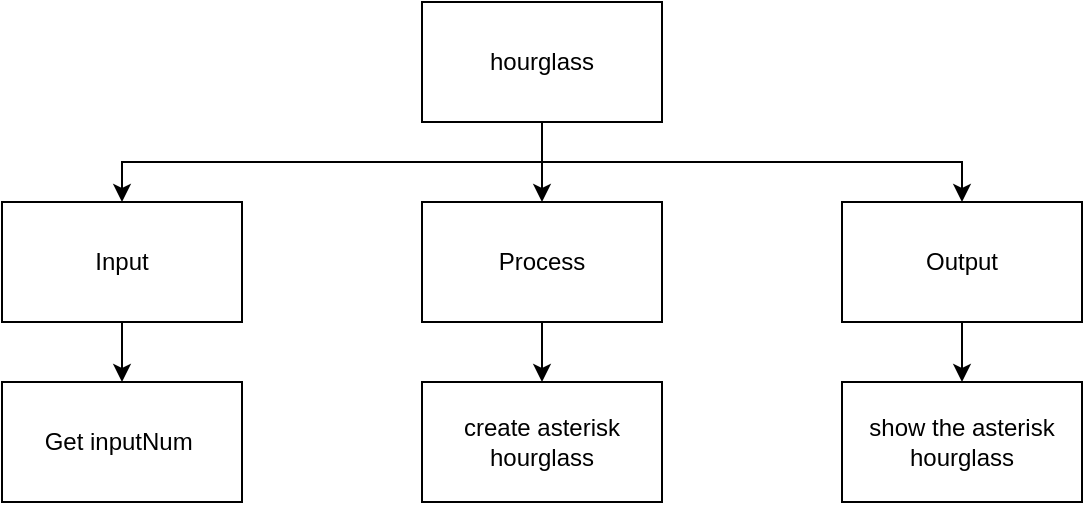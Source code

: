<mxfile>
    <diagram id="GU0yTGsqGAj9W7Wghjxu" name="Page-1">
        <mxGraphModel dx="1074" dy="755" grid="1" gridSize="10" guides="1" tooltips="1" connect="1" arrows="1" fold="1" page="1" pageScale="1" pageWidth="827" pageHeight="1169" math="0" shadow="0">
            <root>
                <mxCell id="0"/>
                <mxCell id="1" parent="0"/>
                <mxCell id="2" value="" style="edgeStyle=none;html=1;" edge="1" parent="1" source="3" target="13">
                    <mxGeometry relative="1" as="geometry"/>
                </mxCell>
                <mxCell id="3" value="Input" style="rounded=0;whiteSpace=wrap;html=1;" vertex="1" parent="1">
                    <mxGeometry x="40" y="150" width="120" height="60" as="geometry"/>
                </mxCell>
                <mxCell id="4" style="edgeStyle=none;html=1;entryX=0.5;entryY=0;entryDx=0;entryDy=0;rounded=0;" edge="1" parent="1" target="3">
                    <mxGeometry relative="1" as="geometry">
                        <mxPoint x="290" y="130" as="sourcePoint"/>
                        <Array as="points">
                            <mxPoint x="100" y="130"/>
                        </Array>
                    </mxGeometry>
                </mxCell>
                <mxCell id="5" style="edgeStyle=none;rounded=0;html=1;entryX=0.5;entryY=0;entryDx=0;entryDy=0;" edge="1" parent="1" target="12">
                    <mxGeometry relative="1" as="geometry">
                        <mxPoint x="290" y="130" as="sourcePoint"/>
                        <Array as="points">
                            <mxPoint x="520" y="130"/>
                        </Array>
                    </mxGeometry>
                </mxCell>
                <mxCell id="6" value="" style="edgeStyle=none;rounded=0;html=1;" edge="1" parent="1" source="7" target="10">
                    <mxGeometry relative="1" as="geometry"/>
                </mxCell>
                <mxCell id="7" value="hourglass" style="rounded=0;whiteSpace=wrap;html=1;" vertex="1" parent="1">
                    <mxGeometry x="250" y="50" width="120" height="60" as="geometry"/>
                </mxCell>
                <mxCell id="8" style="edgeStyle=none;html=1;endArrow=none;endFill=0;" edge="1" parent="1" source="10">
                    <mxGeometry relative="1" as="geometry">
                        <mxPoint x="310" y="220" as="targetPoint"/>
                    </mxGeometry>
                </mxCell>
                <mxCell id="9" value="" style="edgeStyle=none;rounded=0;html=1;endArrow=classic;endFill=1;entryX=0.5;entryY=0;entryDx=0;entryDy=0;" edge="1" parent="1" target="15">
                    <mxGeometry relative="1" as="geometry">
                        <mxPoint x="310" y="220" as="sourcePoint"/>
                        <Array as="points"/>
                    </mxGeometry>
                </mxCell>
                <mxCell id="10" value="Process" style="rounded=0;whiteSpace=wrap;html=1;" vertex="1" parent="1">
                    <mxGeometry x="250" y="150" width="120" height="60" as="geometry"/>
                </mxCell>
                <mxCell id="11" value="" style="edgeStyle=none;rounded=0;html=1;" edge="1" parent="1" source="12" target="14">
                    <mxGeometry relative="1" as="geometry"/>
                </mxCell>
                <mxCell id="12" value="Output" style="rounded=0;whiteSpace=wrap;html=1;" vertex="1" parent="1">
                    <mxGeometry x="460" y="150" width="120" height="60" as="geometry"/>
                </mxCell>
                <mxCell id="13" value="Get inputNum&amp;nbsp;" style="rounded=0;whiteSpace=wrap;html=1;" vertex="1" parent="1">
                    <mxGeometry x="40" y="240" width="120" height="60" as="geometry"/>
                </mxCell>
                <mxCell id="14" value="show the asterisk hourglass" style="rounded=0;whiteSpace=wrap;html=1;" vertex="1" parent="1">
                    <mxGeometry x="460" y="240" width="120" height="60" as="geometry"/>
                </mxCell>
                <mxCell id="15" value="create asterisk hourglass" style="rounded=0;whiteSpace=wrap;html=1;" vertex="1" parent="1">
                    <mxGeometry x="250" y="240" width="120" height="60" as="geometry"/>
                </mxCell>
            </root>
        </mxGraphModel>
    </diagram>
</mxfile>
